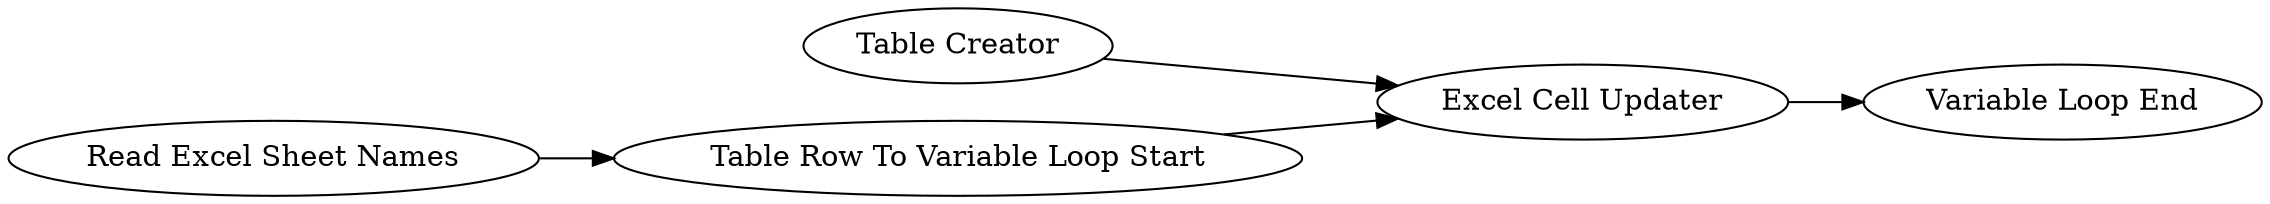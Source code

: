 digraph {
	"6160827827461700939_10" [label="Table Row To Variable Loop Start"]
	"6160827827461700939_7" [label="Excel Cell Updater"]
	"6160827827461700939_9" [label="Read Excel Sheet Names"]
	"6160827827461700939_8" [label="Table Creator"]
	"6160827827461700939_11" [label="Variable Loop End"]
	"6160827827461700939_10" -> "6160827827461700939_7"
	"6160827827461700939_9" -> "6160827827461700939_10"
	"6160827827461700939_7" -> "6160827827461700939_11"
	"6160827827461700939_8" -> "6160827827461700939_7"
	rankdir=LR
}

